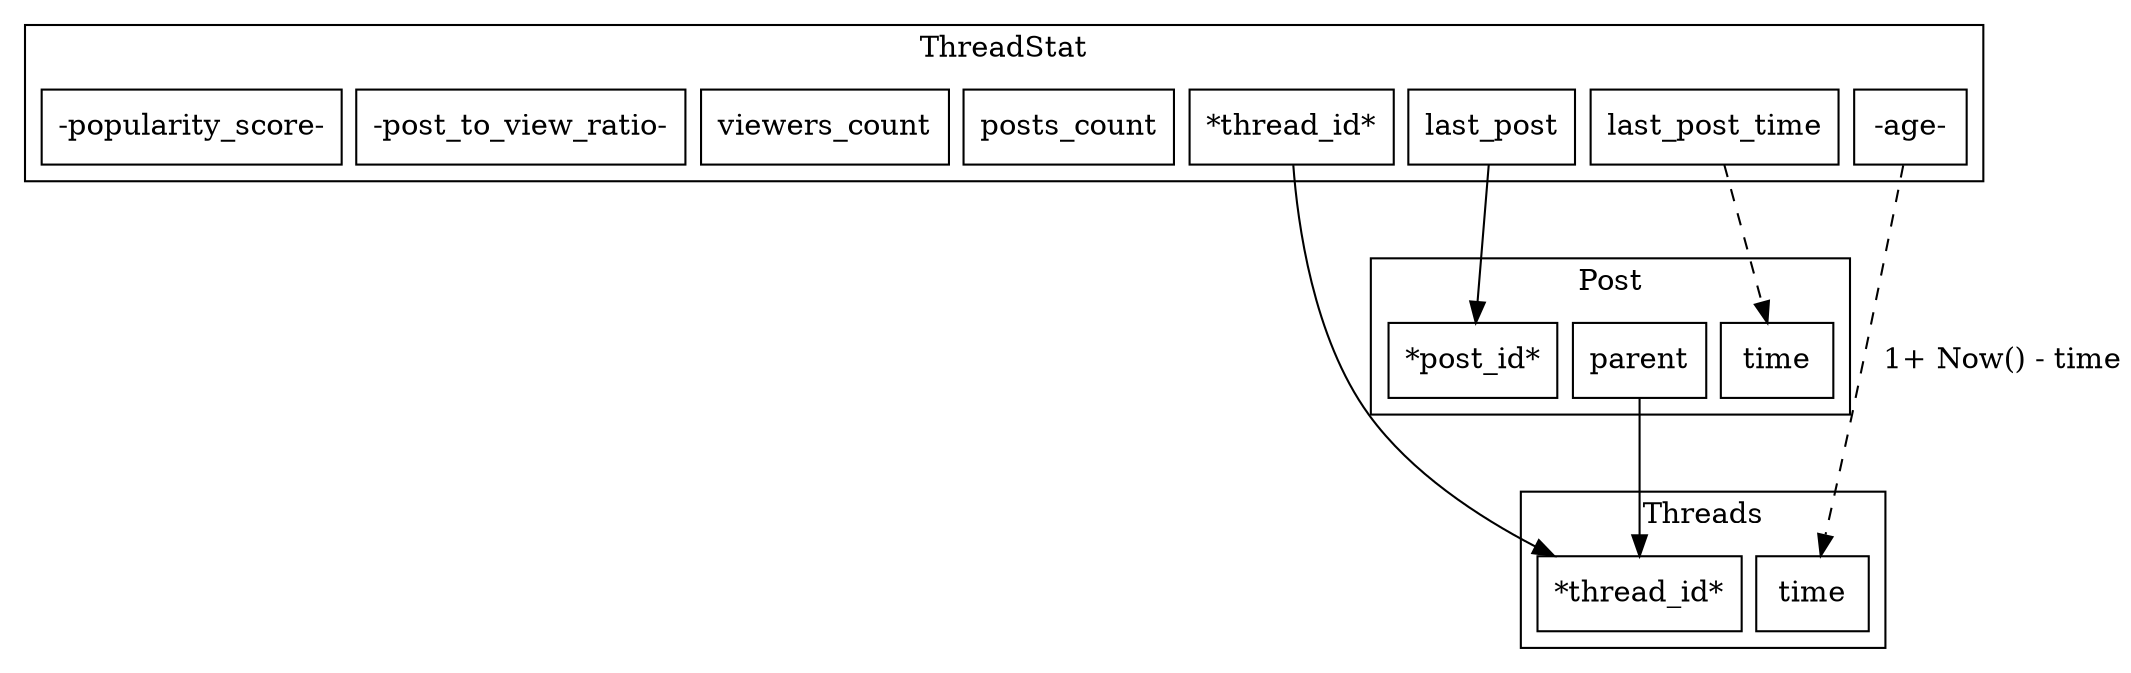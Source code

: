 #dot
strict digraph g {
	node [ shape = box ];
	nodesep = 0.1;
	ranksep = 1;
	
	subgraph cluster_thread_stat {
		label = "ThreadStat";
		node_a_thread_stat_thread_id [ label = "*thread_id*" ];
		node_a_thread_stat_last_post [ label = "last_post" ];
		node_a_thread_stat_last_post_time [ label = "last_post_time" ];
		node_a_thread_stat_age            [ label = "-age-" ];
		node_a_thread_stat_posts_count    [ label = "posts_count" ];
		node_a_thread_stat_viewers_count  [ label = "viewers_count" ];
		node_a_thread_stat_post_to_view_ratio [ label = "-post_to_view_ratio-" ];
		node_a_thread_stat_popularity_score   [ label = "-popularity_score-" ];
	}

	subgraph cluster_thread {
		label = "Threads";
		node_a_thread_thread_id             [ label = "*thread_id*" ];
		node_a_thread_time                  [ label = "time" ];
	}

	subgraph cluster_post {
		label = "Post";
		node_a_post_post_id      [ label = "*post_id*" ];
		node_a_post_parent       [ label = "parent" ];
		node_a_post_time         [ label = "time" ];
	}

	node_a_thread_stat_thread_id -> node_a_thread_thread_id;
	node_a_thread_stat_last_post -> node_a_post_post_id;
	node_a_thread_stat_last_post_time -> node_a_post_time [ style = dashed ];
	node_a_thread_stat_age -> node_a_thread_time [ label = "1+ Now() - time", style = dashed ];

	node_a_post_parent -> node_a_thread_thread_id;
}
